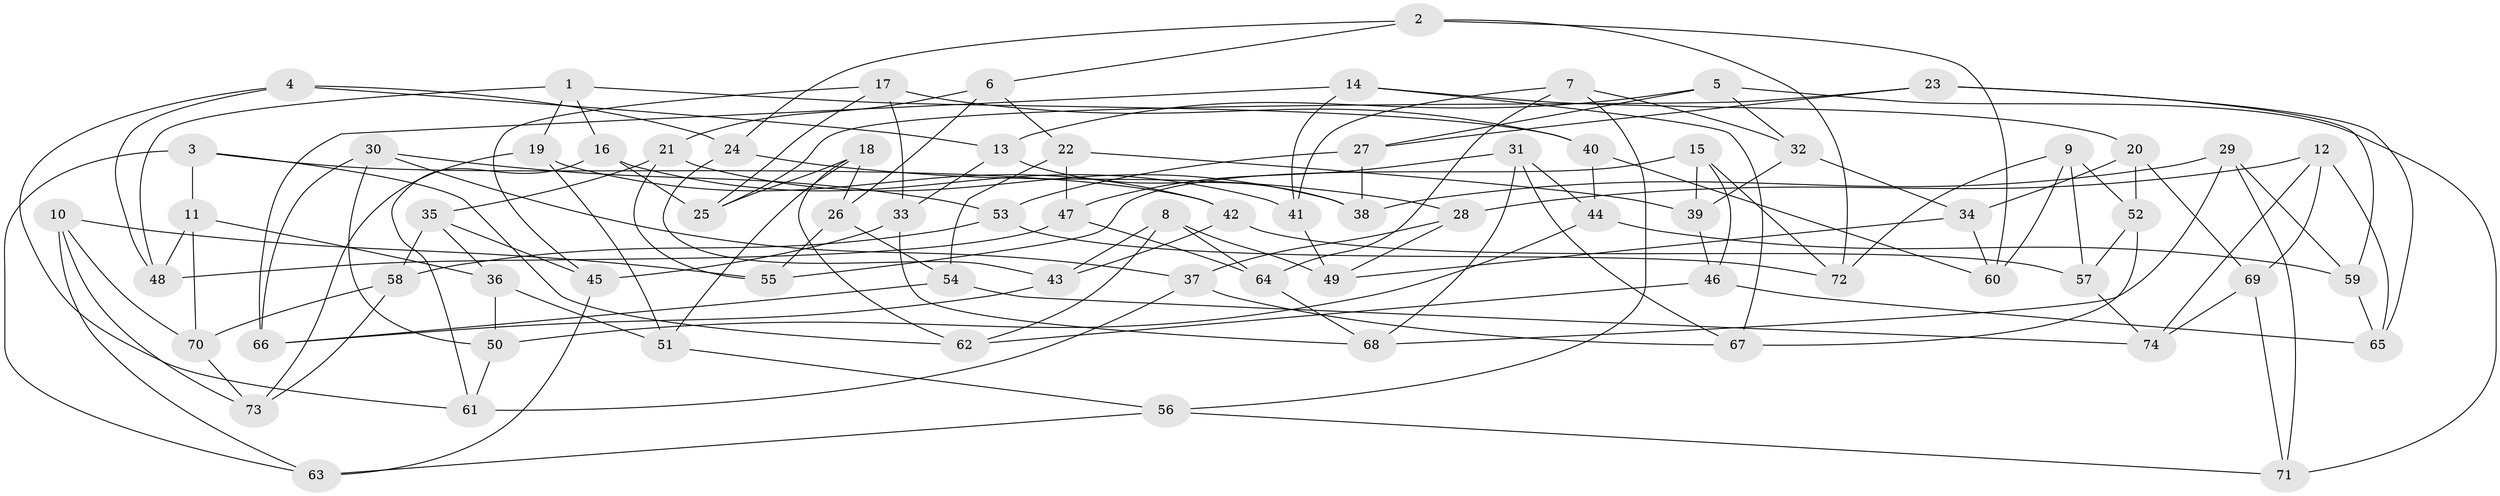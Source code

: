 // coarse degree distribution, {6: 0.4888888888888889, 4: 0.28888888888888886, 5: 0.15555555555555556, 3: 0.06666666666666667}
// Generated by graph-tools (version 1.1) at 2025/52/02/27/25 19:52:31]
// undirected, 74 vertices, 148 edges
graph export_dot {
graph [start="1"]
  node [color=gray90,style=filled];
  1;
  2;
  3;
  4;
  5;
  6;
  7;
  8;
  9;
  10;
  11;
  12;
  13;
  14;
  15;
  16;
  17;
  18;
  19;
  20;
  21;
  22;
  23;
  24;
  25;
  26;
  27;
  28;
  29;
  30;
  31;
  32;
  33;
  34;
  35;
  36;
  37;
  38;
  39;
  40;
  41;
  42;
  43;
  44;
  45;
  46;
  47;
  48;
  49;
  50;
  51;
  52;
  53;
  54;
  55;
  56;
  57;
  58;
  59;
  60;
  61;
  62;
  63;
  64;
  65;
  66;
  67;
  68;
  69;
  70;
  71;
  72;
  73;
  74;
  1 -- 40;
  1 -- 16;
  1 -- 19;
  1 -- 48;
  2 -- 72;
  2 -- 60;
  2 -- 24;
  2 -- 6;
  3 -- 62;
  3 -- 11;
  3 -- 42;
  3 -- 63;
  4 -- 24;
  4 -- 61;
  4 -- 48;
  4 -- 13;
  5 -- 71;
  5 -- 32;
  5 -- 13;
  5 -- 27;
  6 -- 22;
  6 -- 26;
  6 -- 21;
  7 -- 56;
  7 -- 32;
  7 -- 64;
  7 -- 41;
  8 -- 43;
  8 -- 64;
  8 -- 49;
  8 -- 62;
  9 -- 52;
  9 -- 60;
  9 -- 57;
  9 -- 72;
  10 -- 63;
  10 -- 55;
  10 -- 70;
  10 -- 73;
  11 -- 70;
  11 -- 36;
  11 -- 48;
  12 -- 65;
  12 -- 28;
  12 -- 74;
  12 -- 69;
  13 -- 33;
  13 -- 38;
  14 -- 20;
  14 -- 67;
  14 -- 66;
  14 -- 41;
  15 -- 46;
  15 -- 55;
  15 -- 72;
  15 -- 39;
  16 -- 25;
  16 -- 61;
  16 -- 41;
  17 -- 40;
  17 -- 25;
  17 -- 45;
  17 -- 33;
  18 -- 62;
  18 -- 26;
  18 -- 25;
  18 -- 51;
  19 -- 42;
  19 -- 51;
  19 -- 73;
  20 -- 69;
  20 -- 52;
  20 -- 34;
  21 -- 55;
  21 -- 38;
  21 -- 35;
  22 -- 54;
  22 -- 47;
  22 -- 39;
  23 -- 65;
  23 -- 27;
  23 -- 25;
  23 -- 59;
  24 -- 28;
  24 -- 43;
  26 -- 55;
  26 -- 54;
  27 -- 53;
  27 -- 38;
  28 -- 37;
  28 -- 49;
  29 -- 38;
  29 -- 71;
  29 -- 68;
  29 -- 59;
  30 -- 37;
  30 -- 50;
  30 -- 66;
  30 -- 53;
  31 -- 47;
  31 -- 68;
  31 -- 44;
  31 -- 67;
  32 -- 39;
  32 -- 34;
  33 -- 68;
  33 -- 45;
  34 -- 60;
  34 -- 49;
  35 -- 58;
  35 -- 45;
  35 -- 36;
  36 -- 51;
  36 -- 50;
  37 -- 67;
  37 -- 61;
  39 -- 46;
  40 -- 60;
  40 -- 44;
  41 -- 49;
  42 -- 57;
  42 -- 43;
  43 -- 66;
  44 -- 59;
  44 -- 50;
  45 -- 63;
  46 -- 65;
  46 -- 62;
  47 -- 48;
  47 -- 64;
  50 -- 61;
  51 -- 56;
  52 -- 57;
  52 -- 67;
  53 -- 58;
  53 -- 72;
  54 -- 74;
  54 -- 66;
  56 -- 63;
  56 -- 71;
  57 -- 74;
  58 -- 73;
  58 -- 70;
  59 -- 65;
  64 -- 68;
  69 -- 71;
  69 -- 74;
  70 -- 73;
}
